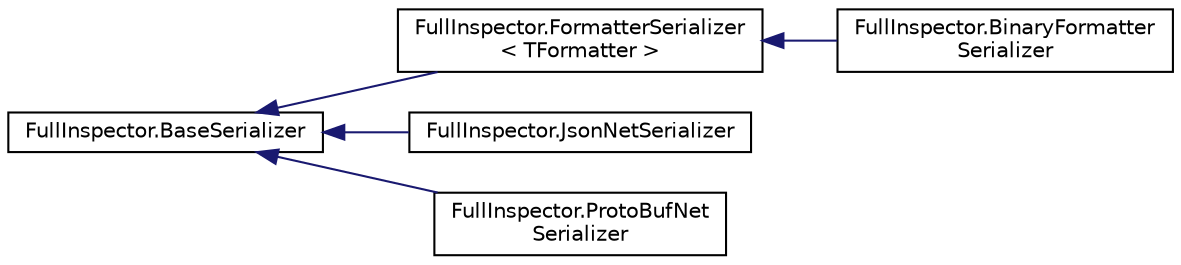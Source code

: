 digraph "Graphical Class Hierarchy"
{
  edge [fontname="Helvetica",fontsize="10",labelfontname="Helvetica",labelfontsize="10"];
  node [fontname="Helvetica",fontsize="10",shape=record];
  rankdir="LR";
  Node1 [label="FullInspector.BaseSerializer",height=0.2,width=0.4,color="black", fillcolor="white", style="filled",URL="$class_full_inspector_1_1_base_serializer.html",tooltip="The core API that is used for serializing and deserializing objects. "];
  Node1 -> Node2 [dir="back",color="midnightblue",fontsize="10",style="solid",fontname="Helvetica"];
  Node2 [label="FullInspector.FormatterSerializer\l\< TFormatter \>",height=0.2,width=0.4,color="black", fillcolor="white", style="filled",URL="$class_full_inspector_1_1_formatter_serializer_3_01_t_formatter_01_4.html",tooltip="Provides Full Inspector integration for IFormatter serializer types. Typically the IFormatter instanc..."];
  Node2 -> Node3 [dir="back",color="midnightblue",fontsize="10",style="solid",fontname="Helvetica"];
  Node3 [label="FullInspector.BinaryFormatter\lSerializer",height=0.2,width=0.4,color="black", fillcolor="white", style="filled",URL="$class_full_inspector_1_1_binary_formatter_serializer.html",tooltip="Predefine the BinaryFormatterSerializer for convenience. This is just a FormatterSerialize using a Bi..."];
  Node1 -> Node4 [dir="back",color="midnightblue",fontsize="10",style="solid",fontname="Helvetica"];
  Node4 [label="FullInspector.JsonNetSerializer",height=0.2,width=0.4,color="black", fillcolor="white", style="filled",URL="$class_full_inspector_1_1_json_net_serializer.html"];
  Node1 -> Node5 [dir="back",color="midnightblue",fontsize="10",style="solid",fontname="Helvetica"];
  Node5 [label="FullInspector.ProtoBufNet\lSerializer",height=0.2,width=0.4,color="black", fillcolor="white", style="filled",URL="$class_full_inspector_1_1_proto_buf_net_serializer.html"];
}
